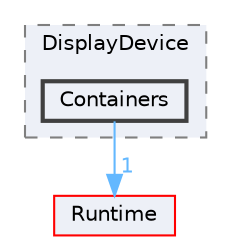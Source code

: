 digraph "Containers"
{
 // INTERACTIVE_SVG=YES
 // LATEX_PDF_SIZE
  bgcolor="transparent";
  edge [fontname=Helvetica,fontsize=10,labelfontname=Helvetica,labelfontsize=10];
  node [fontname=Helvetica,fontsize=10,shape=box,height=0.2,width=0.4];
  compound=true
  subgraph clusterdir_6110381d17d7b2052c06bfaeca1827bc {
    graph [ bgcolor="#edf0f7", pencolor="grey50", label="DisplayDevice", fontname=Helvetica,fontsize=10 style="filled,dashed", URL="dir_6110381d17d7b2052c06bfaeca1827bc.html",tooltip=""]
  dir_273c7c6f77114046e586946a0b1d2f88 [label="Containers", fillcolor="#edf0f7", color="grey25", style="filled,bold", URL="dir_273c7c6f77114046e586946a0b1d2f88.html",tooltip=""];
  }
  dir_7536b172fbd480bfd146a1b1acd6856b [label="Runtime", fillcolor="#edf0f7", color="red", style="filled", URL="dir_7536b172fbd480bfd146a1b1acd6856b.html",tooltip=""];
  dir_273c7c6f77114046e586946a0b1d2f88->dir_7536b172fbd480bfd146a1b1acd6856b [headlabel="1", labeldistance=1.5 headhref="dir_000247_000984.html" href="dir_000247_000984.html" color="steelblue1" fontcolor="steelblue1"];
}
